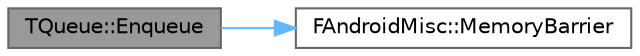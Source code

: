 digraph "TQueue::Enqueue"
{
 // INTERACTIVE_SVG=YES
 // LATEX_PDF_SIZE
  bgcolor="transparent";
  edge [fontname=Helvetica,fontsize=10,labelfontname=Helvetica,labelfontsize=10];
  node [fontname=Helvetica,fontsize=10,shape=box,height=0.2,width=0.4];
  rankdir="LR";
  Node1 [id="Node000001",label="TQueue::Enqueue",height=0.2,width=0.4,color="gray40", fillcolor="grey60", style="filled", fontcolor="black",tooltip="Adds an item to the head of the queue."];
  Node1 -> Node2 [id="edge1_Node000001_Node000002",color="steelblue1",style="solid",tooltip=" "];
  Node2 [id="Node000002",label="FAndroidMisc::MemoryBarrier",height=0.2,width=0.4,color="grey40", fillcolor="white", style="filled",URL="$db/d8b/structFAndroidMisc.html#a047b0e2fcad1de31f3f8d408b507084c",tooltip=" "];
}

